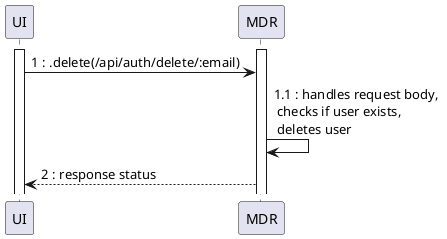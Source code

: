 @startuml
participant "UI" as UI
participant "MDR" as API

activate UI
activate API
UI -> API : 1 : .delete(/api/auth/delete/:email)
API -> API : 1.1 : handles request body, \n checks if user exists, \n deletes user
API --> UI : 2 : response status

@enduml